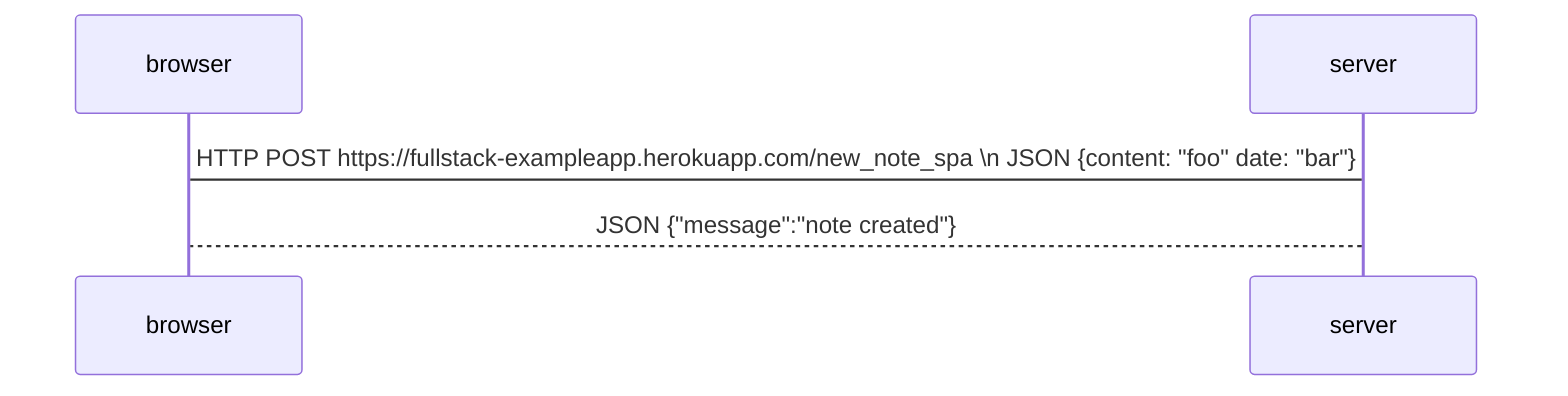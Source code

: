 sequenceDiagram
    participant browser
    participant server



browser->server: HTTP POST https://fullstack-exampleapp.herokuapp.com/new_note_spa \n JSON {content: "foo" date: "bar"}
server-->browser: JSON {"message":"note created"}